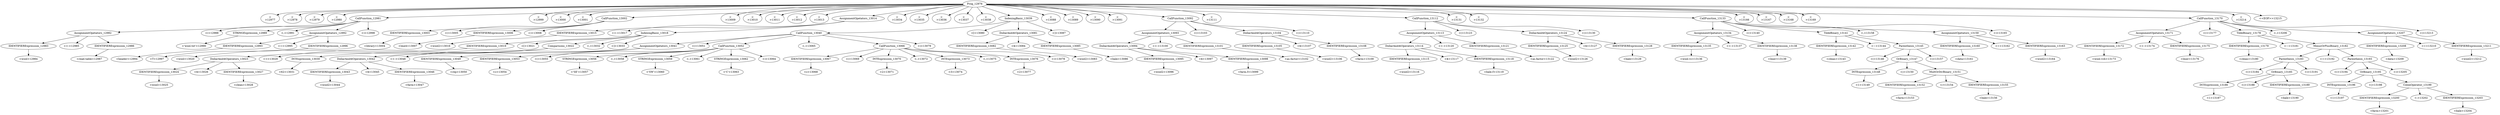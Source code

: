 digraph {

"Prog_12976"->"<
>12977";
"Prog_12976"->"<
>12978";
"Prog_12976"->"<
>12979";
"Prog_12976"->"<
>12980";
"Prog_12976"->"CallFunction_12981";
"CallFunction_12981"->"AssignmentOpetators_12982";
"AssignmentOpetators_12982"->"IDENTIFIERExpression_12983";
"IDENTIFIERExpression_12983"->"<wool>12984";
"AssignmentOpetators_12982"->"<<->12985";
"AssignmentOpetators_12982"->"IDENTIFIERExpression_12986";
"IDENTIFIERExpression_12986"->"<read.table>12987";
"CallFunction_12981"->"<(>12988";
"CallFunction_12981"->"STRINGExpression_12989";
"STRINGExpression_12989"->"<'wool.txt'>12990";
"CallFunction_12981"->"<,>12991";
"CallFunction_12981"->"AssignmentOpetators_12992";
"AssignmentOpetators_12992"->"IDENTIFIERExpression_12993";
"IDENTIFIERExpression_12993"->"<header>12994";
"AssignmentOpetators_12992"->"<=>12995";
"AssignmentOpetators_12992"->"IDENTIFIERExpression_12996";
"IDENTIFIERExpression_12996"->"<T>12997";
"CallFunction_12981"->"<)>12998";
"Prog_12976"->"<
>12999";
"Prog_12976"->"<
>13000";
"Prog_12976"->"<
>13001";
"Prog_12976"->"CallFunction_13002";
"CallFunction_13002"->"IDENTIFIERExpression_13003";
"IDENTIFIERExpression_13003"->"<library>13004";
"CallFunction_13002"->"<(>13005";
"CallFunction_13002"->"IDENTIFIERExpression_13006";
"IDENTIFIERExpression_13006"->"<lme4>13007";
"CallFunction_13002"->"<)>13008";
"Prog_12976"->"<
>13009";
"Prog_12976"->"<
>13010";
"Prog_12976"->"<
>13011";
"Prog_12976"->"<
>13012";
"Prog_12976"->"<
>13013";
"Prog_12976"->"AssignmentOpetators_13014";
"AssignmentOpetators_13014"->"IDENTIFIERExpression_13015";
"IDENTIFIERExpression_13015"->"<wool2>13016";
"AssignmentOpetators_13014"->"<<->13017";
"AssignmentOpetators_13014"->"IndexingBasic_13018";
"IndexingBasic_13018"->"IDENTIFIERExpression_13019";
"IDENTIFIERExpression_13019"->"<wool>13020";
"IndexingBasic_13018"->"<[>13021";
"IndexingBasic_13018"->"Comparisons_13022";
"Comparisons_13022"->"DollarAndAtOperators_13023";
"DollarAndAtOperators_13023"->"IDENTIFIERExpression_13024";
"IDENTIFIERExpression_13024"->"<wool>13025";
"DollarAndAtOperators_13023"->"<$>13026";
"DollarAndAtOperators_13023"->"IDENTIFIERExpression_13027";
"IDENTIFIERExpression_13027"->"<clean>13028";
"Comparisons_13022"->"<<>13029";
"Comparisons_13022"->"INTExpression_13030";
"INTExpression_13030"->"<62>13031";
"IndexingBasic_13018"->"<,>13032";
"IndexingBasic_13018"->"<]>13033";
"Prog_12976"->"<
>13034";
"Prog_12976"->"<
>13035";
"Prog_12976"->"<
>13036";
"Prog_12976"->"<
>13037";
"Prog_12976"->"<
>13038";
"Prog_12976"->"IndexingBasic_13039";
"IndexingBasic_13039"->"CallFunction_13040";
"CallFunction_13040"->"AssignmentOpetators_13041";
"AssignmentOpetators_13041"->"DollarAndAtOperators_13042";
"DollarAndAtOperators_13042"->"IDENTIFIERExpression_13043";
"IDENTIFIERExpression_13043"->"<wool2>13044";
"DollarAndAtOperators_13042"->"<$>13045";
"DollarAndAtOperators_13042"->"IDENTIFIERExpression_13046";
"IDENTIFIERExpression_13046"->"<farm>13047";
"AssignmentOpetators_13041"->"<<->13048";
"AssignmentOpetators_13041"->"IDENTIFIERExpression_13049";
"IDENTIFIERExpression_13049"->"<rep>13050";
"CallFunction_13040"->"<(>13051";
"CallFunction_13040"->"CallFunction_13052";
"CallFunction_13052"->"IDENTIFIERExpression_13053";
"IDENTIFIERExpression_13053"->"<c>13054";
"CallFunction_13052"->"<(>13055";
"CallFunction_13052"->"STRINGExpression_13056";
"STRINGExpression_13056"->"<'SE'>13057";
"CallFunction_13052"->"<,>13058";
"CallFunction_13052"->"STRINGExpression_13059";
"STRINGExpression_13059"->"<'SW'>13060";
"CallFunction_13052"->"<,>13061";
"CallFunction_13052"->"STRINGExpression_13062";
"STRINGExpression_13062"->"<'C'>13063";
"CallFunction_13052"->"<)>13064";
"CallFunction_13040"->"<,>13065";
"CallFunction_13040"->"CallFunction_13066";
"CallFunction_13066"->"IDENTIFIERExpression_13067";
"IDENTIFIERExpression_13067"->"<c>13068";
"CallFunction_13066"->"<(>13069";
"CallFunction_13066"->"INTExpression_13070";
"INTExpression_13070"->"<2>13071";
"CallFunction_13066"->"<,>13072";
"CallFunction_13066"->"INTExpression_13073";
"INTExpression_13073"->"<3>13074";
"CallFunction_13066"->"<,>13075";
"CallFunction_13066"->"INTExpression_13076";
"INTExpression_13076"->"<2>13077";
"CallFunction_13066"->"<)>13078";
"CallFunction_13040"->"<)>13079";
"IndexingBasic_13039"->"<[>13080";
"IndexingBasic_13039"->"DollarAndAtOperators_13081";
"DollarAndAtOperators_13081"->"IDENTIFIERExpression_13082";
"IDENTIFIERExpression_13082"->"<wool2>13083";
"DollarAndAtOperators_13081"->"<$>13084";
"DollarAndAtOperators_13081"->"IDENTIFIERExpression_13085";
"IDENTIFIERExpression_13085"->"<bale>13086";
"IndexingBasic_13039"->"<]>13087";
"Prog_12976"->"<
>13088";
"Prog_12976"->"<
>13089";
"Prog_12976"->"<
>13090";
"Prog_12976"->"<
>13091";
"Prog_12976"->"CallFunction_13092";
"CallFunction_13092"->"AssignmentOpetators_13093";
"AssignmentOpetators_13093"->"DollarAndAtOperators_13094";
"DollarAndAtOperators_13094"->"IDENTIFIERExpression_13095";
"IDENTIFIERExpression_13095"->"<wool2>13096";
"DollarAndAtOperators_13094"->"<$>13097";
"DollarAndAtOperators_13094"->"IDENTIFIERExpression_13098";
"IDENTIFIERExpression_13098"->"<farm.f>13099";
"AssignmentOpetators_13093"->"<<->13100";
"AssignmentOpetators_13093"->"IDENTIFIERExpression_13101";
"IDENTIFIERExpression_13101"->"<as.factor>13102";
"CallFunction_13092"->"<(>13103";
"CallFunction_13092"->"DollarAndAtOperators_13104";
"DollarAndAtOperators_13104"->"IDENTIFIERExpression_13105";
"IDENTIFIERExpression_13105"->"<wool2>13106";
"DollarAndAtOperators_13104"->"<$>13107";
"DollarAndAtOperators_13104"->"IDENTIFIERExpression_13108";
"IDENTIFIERExpression_13108"->"<farm>13109";
"CallFunction_13092"->"<)>13110";
"Prog_12976"->"<
>13111";
"Prog_12976"->"CallFunction_13112";
"CallFunction_13112"->"AssignmentOpetators_13113";
"AssignmentOpetators_13113"->"DollarAndAtOperators_13114";
"DollarAndAtOperators_13114"->"IDENTIFIERExpression_13115";
"IDENTIFIERExpression_13115"->"<wool2>13116";
"DollarAndAtOperators_13114"->"<$>13117";
"DollarAndAtOperators_13114"->"IDENTIFIERExpression_13118";
"IDENTIFIERExpression_13118"->"<bale.f>13119";
"AssignmentOpetators_13113"->"<<->13120";
"AssignmentOpetators_13113"->"IDENTIFIERExpression_13121";
"IDENTIFIERExpression_13121"->"<as.factor>13122";
"CallFunction_13112"->"<(>13123";
"CallFunction_13112"->"DollarAndAtOperators_13124";
"DollarAndAtOperators_13124"->"IDENTIFIERExpression_13125";
"IDENTIFIERExpression_13125"->"<wool2>13126";
"DollarAndAtOperators_13124"->"<$>13127";
"DollarAndAtOperators_13124"->"IDENTIFIERExpression_13128";
"IDENTIFIERExpression_13128"->"<bale>13129";
"CallFunction_13112"->"<)>13130";
"Prog_12976"->"<
>13131";
"Prog_12976"->"<
>13132";
"Prog_12976"->"CallFunction_13133";
"CallFunction_13133"->"AssignmentOpetators_13134";
"AssignmentOpetators_13134"->"IDENTIFIERExpression_13135";
"IDENTIFIERExpression_13135"->"<wool.vc>13136";
"AssignmentOpetators_13134"->"<<->13137";
"AssignmentOpetators_13134"->"IDENTIFIERExpression_13138";
"IDENTIFIERExpression_13138"->"<lmer>13139";
"CallFunction_13133"->"<(>13140";
"CallFunction_13133"->"TildeBinary_13141";
"TildeBinary_13141"->"IDENTIFIERExpression_13142";
"IDENTIFIERExpression_13142"->"<clean>13143";
"TildeBinary_13141"->"<~>13144";
"TildeBinary_13141"->"Parenthesis_13145";
"Parenthesis_13145"->"<(>13146";
"Parenthesis_13145"->"OrBinary_13147";
"OrBinary_13147"->"INTExpression_13148";
"INTExpression_13148"->"<1>13149";
"OrBinary_13147"->"<|>13150";
"OrBinary_13147"->"MultOrDivBinary_13151";
"MultOrDivBinary_13151"->"IDENTIFIERExpression_13152";
"IDENTIFIERExpression_13152"->"<farm>13153";
"MultOrDivBinary_13151"->"</>13154";
"MultOrDivBinary_13151"->"IDENTIFIERExpression_13155";
"IDENTIFIERExpression_13155"->"<bale>13156";
"Parenthesis_13145"->"<)>13157";
"CallFunction_13133"->"<,>13158";
"CallFunction_13133"->"AssignmentOpetators_13159";
"AssignmentOpetators_13159"->"IDENTIFIERExpression_13160";
"IDENTIFIERExpression_13160"->"<data>13161";
"AssignmentOpetators_13159"->"<=>13162";
"AssignmentOpetators_13159"->"IDENTIFIERExpression_13163";
"IDENTIFIERExpression_13163"->"<wool2>13164";
"CallFunction_13133"->"<)>13165";
"Prog_12976"->"<
>13166";
"Prog_12976"->"<
>13167";
"Prog_12976"->"<
>13168";
"Prog_12976"->"<
>13169";
"Prog_12976"->"CallFunction_13170";
"CallFunction_13170"->"AssignmentOpetators_13171";
"AssignmentOpetators_13171"->"IDENTIFIERExpression_13172";
"IDENTIFIERExpression_13172"->"<wool.vcb>13173";
"AssignmentOpetators_13171"->"<<->13174";
"AssignmentOpetators_13171"->"IDENTIFIERExpression_13175";
"IDENTIFIERExpression_13175"->"<lmer>13176";
"CallFunction_13170"->"<(>13177";
"CallFunction_13170"->"TildeBinary_13178";
"TildeBinary_13178"->"IDENTIFIERExpression_13179";
"IDENTIFIERExpression_13179"->"<clean>13180";
"TildeBinary_13178"->"<~>13181";
"TildeBinary_13178"->"MinusOrPlusBinary_13182";
"MinusOrPlusBinary_13182"->"Parenthesis_13183";
"Parenthesis_13183"->"<(>13184";
"Parenthesis_13183"->"OrBinary_13185";
"OrBinary_13185"->"INTExpression_13186";
"INTExpression_13186"->"<1>13187";
"OrBinary_13185"->"<|>13188";
"OrBinary_13185"->"IDENTIFIERExpression_13189";
"IDENTIFIERExpression_13189"->"<bale>13190";
"Parenthesis_13183"->"<)>13191";
"MinusOrPlusBinary_13182"->"<+>13192";
"MinusOrPlusBinary_13182"->"Parenthesis_13193";
"Parenthesis_13193"->"<(>13194";
"Parenthesis_13193"->"OrBinary_13195";
"OrBinary_13195"->"INTExpression_13196";
"INTExpression_13196"->"<1>13197";
"OrBinary_13195"->"<|>13198";
"OrBinary_13195"->"ColonOperator_13199";
"ColonOperator_13199"->"IDENTIFIERExpression_13200";
"IDENTIFIERExpression_13200"->"<farm>13201";
"ColonOperator_13199"->"<:>13202";
"ColonOperator_13199"->"IDENTIFIERExpression_13203";
"IDENTIFIERExpression_13203"->"<bale>13204";
"Parenthesis_13193"->"<)>13205";
"CallFunction_13170"->"<,>13206";
"CallFunction_13170"->"AssignmentOpetators_13207";
"AssignmentOpetators_13207"->"IDENTIFIERExpression_13208";
"IDENTIFIERExpression_13208"->"<data>13209";
"AssignmentOpetators_13207"->"<=>13210";
"AssignmentOpetators_13207"->"IDENTIFIERExpression_13211";
"IDENTIFIERExpression_13211"->"<wool2>13212";
"CallFunction_13170"->"<)>13213";
"Prog_12976"->"<
>13214";
"Prog_12976"->"<<EOF>>13215";
}
